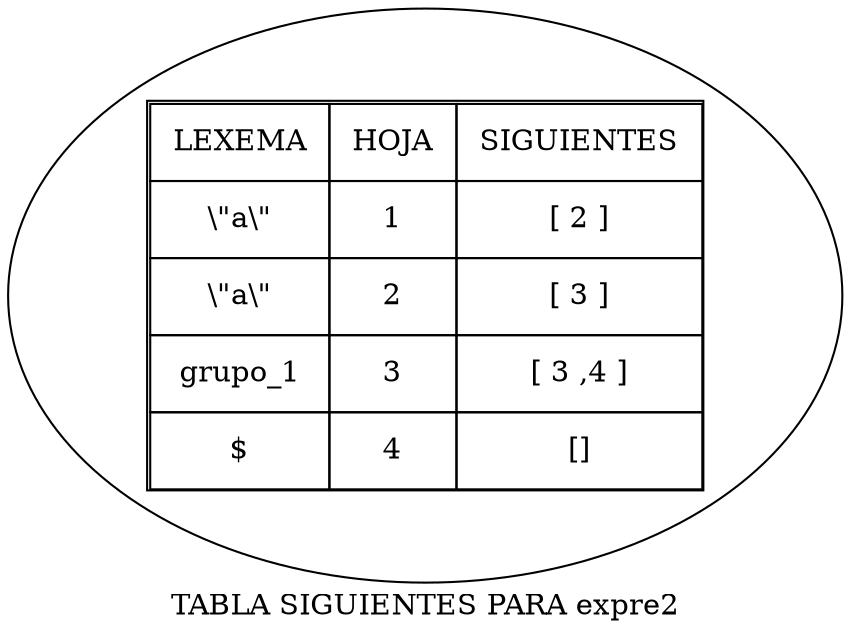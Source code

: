 digraph G {
label = "TABLA SIGUIENTES PARA expre2"
a0 [label=<
 <TABLE cellspacing="0" cellpadding="10">
<TR>
<TD>LEXEMA</TD>
<TD>HOJA</TD>
<TD>SIGUIENTES</TD>
</TR>
<TR>
<TD>\"a\"</TD>
<TD>1</TD>
<TD>[ 2 ]</TD>
</TR>
<TR>
<TD>\"a\"</TD>
<TD>2</TD>
<TD>[ 3 ]</TD>
</TR>
<TR>
<TD>grupo_1</TD>
<TD>3</TD>
<TD>[ 3 ,4 ]</TD>
</TR>
<TR>
<TD>$</TD>
<TD>4</TD>
<TD>[]</TD>
</TR>
</TABLE>>];
}